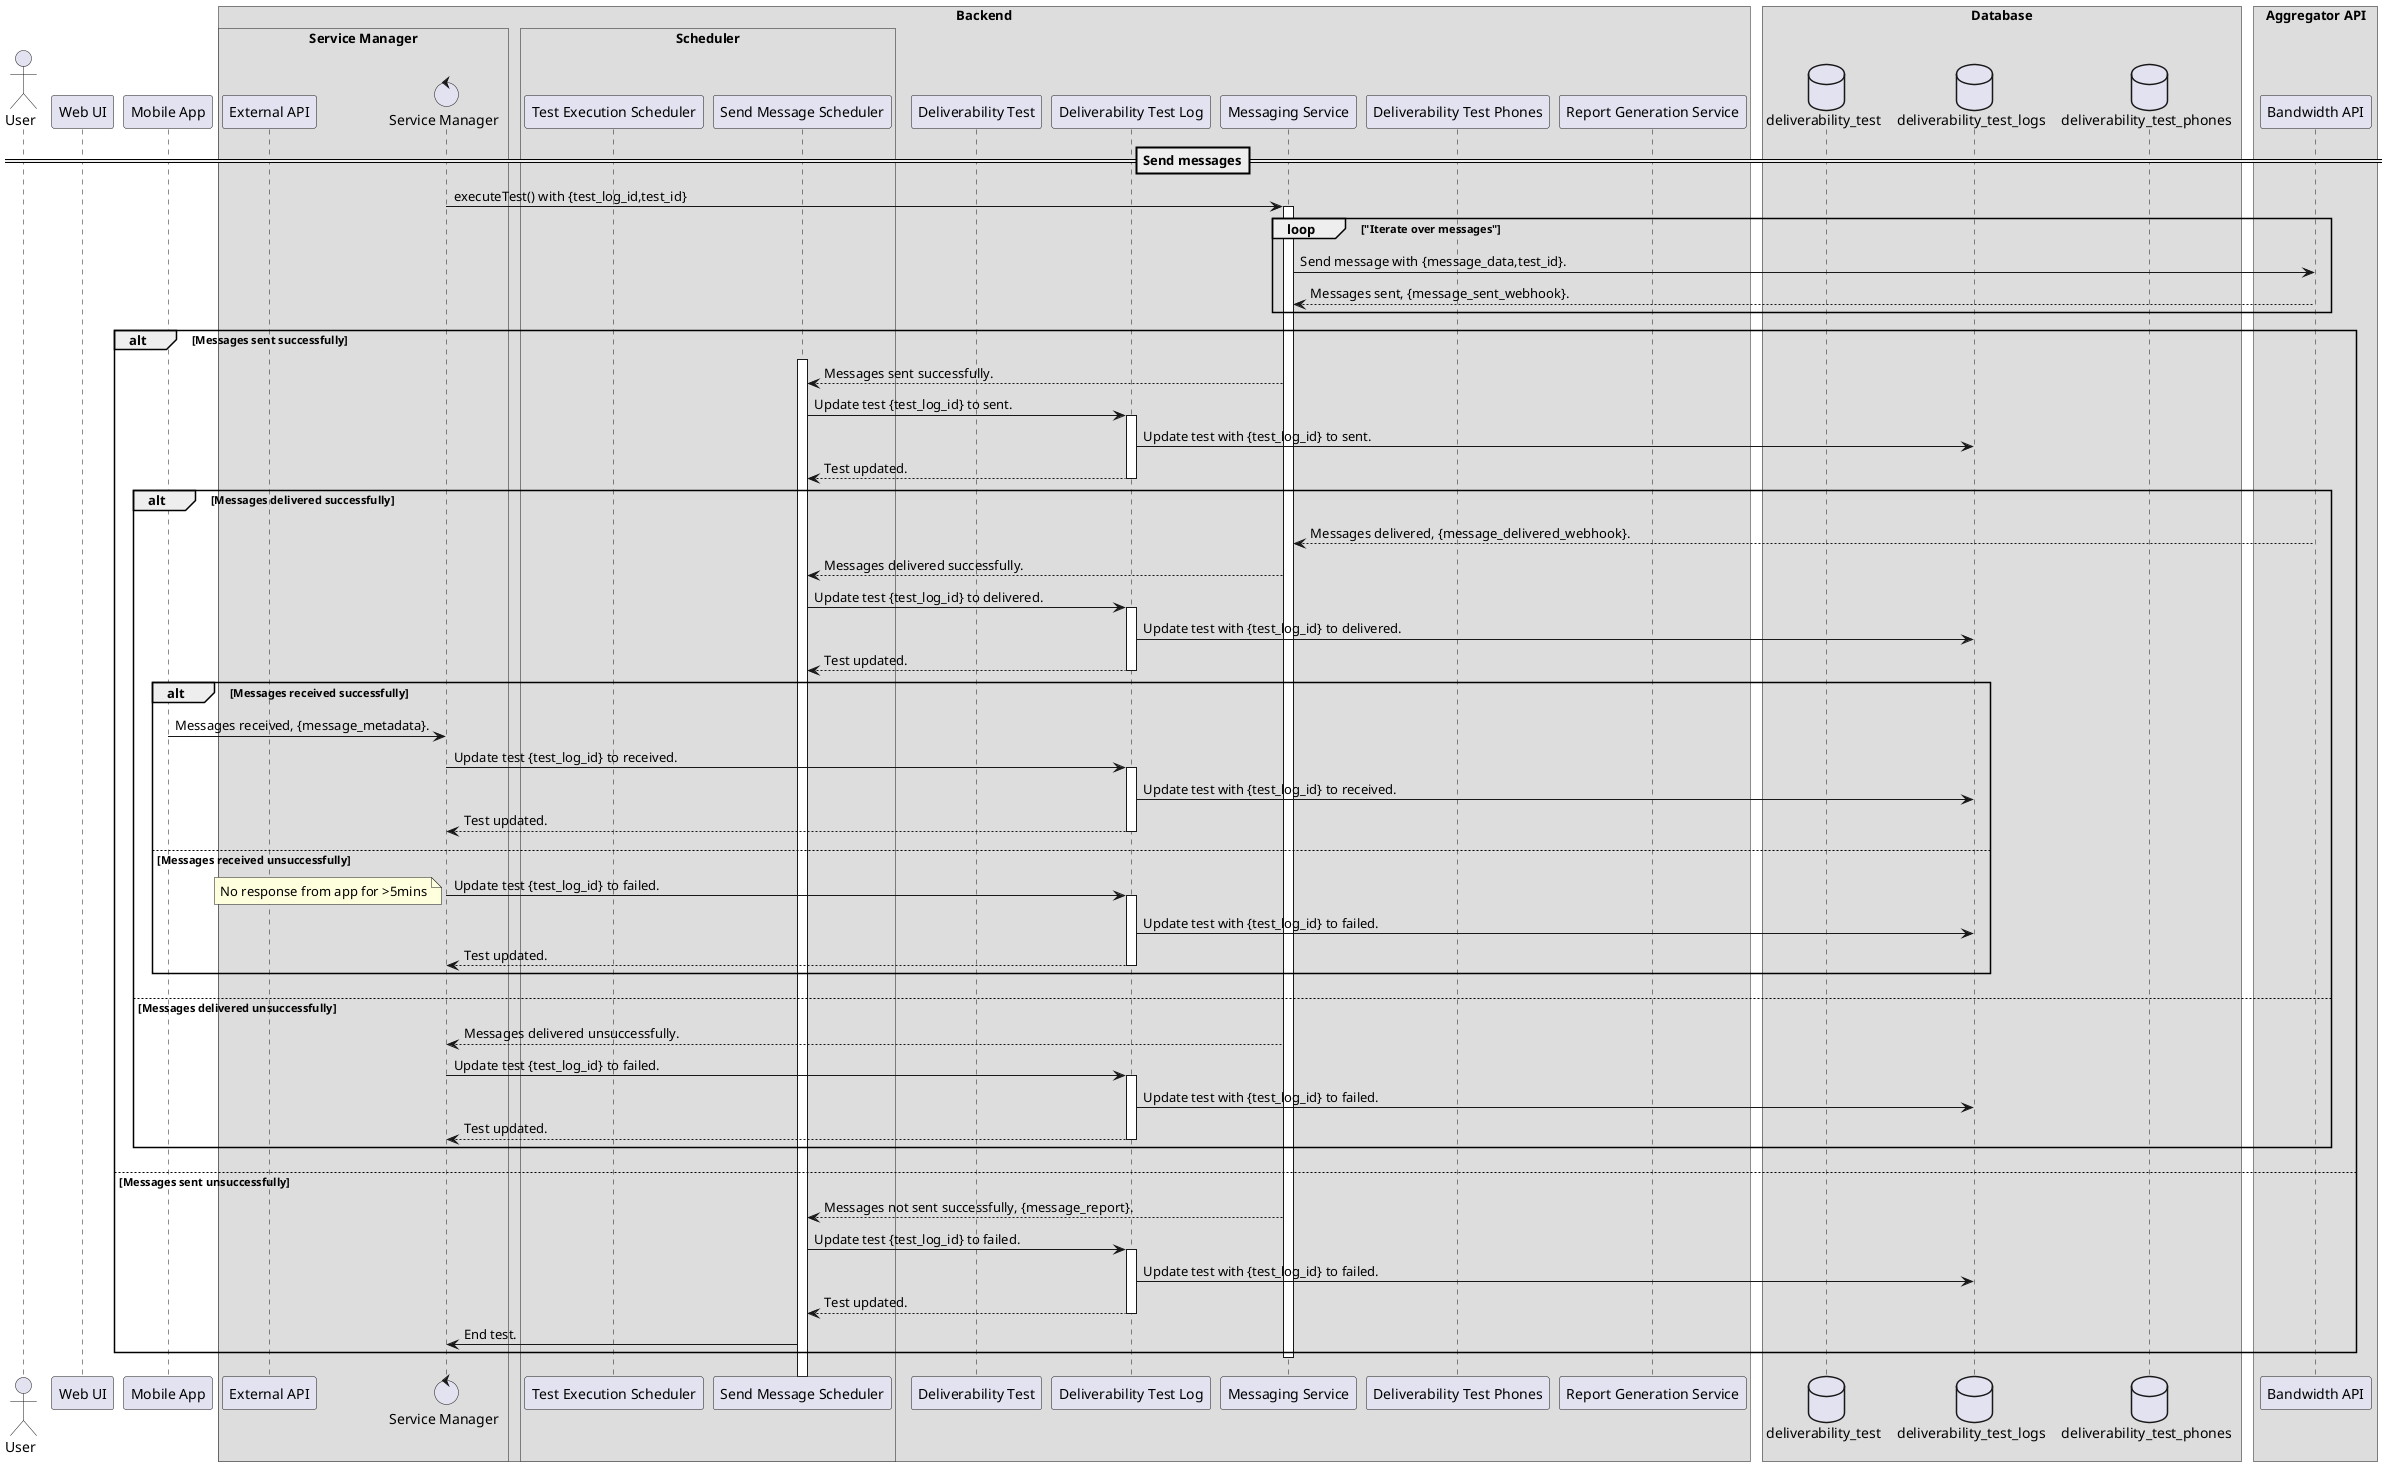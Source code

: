 @startuml
!pragma teoz true

/'Defines the protocol when a test is executed. For later references, this diagram represents the algorithm for the'/
/'subroutine labelled as executeTest() in the service manager.'/
/'author: Luvai Cutlerywala <luvaidc@gmail.com>'/

/'Define the actors and participants.'/
actor User as user

    participant "Web UI" as web_ui
    participant "Mobile App" as mobile_app

box Backend
    box Service Manager
participant "External API" as ext
control "Service Manager" as service_manager
end box
  box Scheduler
        participant "Test Execution Scheduler" as hourly
        participant "Send Message Scheduler" as min
    end box
    participant "Deliverability Test" as deliverability_test
    participant "Deliverability Test Log" as deliverability_test_log
    participant "Messaging Service" as messenger
    participant "Deliverability Test Phones" as deliverability_test_phones
    participant "Report Generation Service" as report_generator
end box
box Database
    database deliverability_test as dt
    database deliverability_test_logs as dtl
    database deliverability_test_phones as dtp
end box
box "Aggregator API"
    participant "Bandwidth API" as broker_api
end box

== Send messages==
service_manager -> messenger: executeTest() with {test_log_id,test_id}
activate messenger
loop "Iterate over messages"
    messenger -> broker_api: Send message with {message_data,test_id}.
    broker_api --> messenger: Messages sent, {message_sent_webhook}.
end

alt Messages sent successfully
activate min
    messenger --> min: Messages sent successfully.
    min -> deliverability_test_log: Update test {test_log_id} to sent.
    activate deliverability_test_log
    deliverability_test_log -> dtl: Update test with {test_log_id} to sent.
    deliverability_test_log --> min: Test updated.
    deactivate deliverability_test_log

    alt Messages delivered successfully
        broker_api --> messenger: Messages delivered, {message_delivered_webhook}.
        messenger --> min: Messages delivered successfully.
        min -> deliverability_test_log: Update test {test_log_id} to delivered.
        activate deliverability_test_log
        deliverability_test_log -> dtl: Update test with {test_log_id} to delivered.
        deliverability_test_log --> min: Test updated.
        deactivate deliverability_test_log

        alt Messages received successfully
        mobile_app -> service_manager: Messages received, {message_metadata}.
            service_manager -> deliverability_test_log: Update test {test_log_id} to received.
            activate deliverability_test_log
            deliverability_test_log -> dtl: Update test with {test_log_id} to received.
            deliverability_test_log --> service_manager: Test updated.
            deactivate deliverability_test_log
        else Messages received unsuccessfully
            service_manager -> deliverability_test_log: Update test {test_log_id} to failed.
            note left
          No response from app for >5mins
        end note
            activate deliverability_test_log
            deliverability_test_log -> dtl: Update test with {test_log_id} to failed.
            deliverability_test_log --> service_manager: Test updated.
            deactivate deliverability_test_log
            end
    else Messages delivered unsuccessfully
        messenger --> service_manager: Messages delivered unsuccessfully.
        service_manager -> deliverability_test_log: Update test {test_log_id} to failed.
        activate deliverability_test_log
        deliverability_test_log -> dtl: Update test with {test_log_id} to failed.
        deliverability_test_log --> service_manager: Test updated.
        deactivate deliverability_test_log
    end
else Messages sent unsuccessfully
    messenger --> min: Messages not sent successfully, {message_report}.
    min -> deliverability_test_log: Update test {test_log_id} to failed.
    activate deliverability_test_log
    deliverability_test_log -> dtl: Update test with {test_log_id} to failed.
    deliverability_test_log --> min: Test updated.
    deactivate deliverability_test_log

min -> service_manager: End test.
deactivate messenger
@enduml
